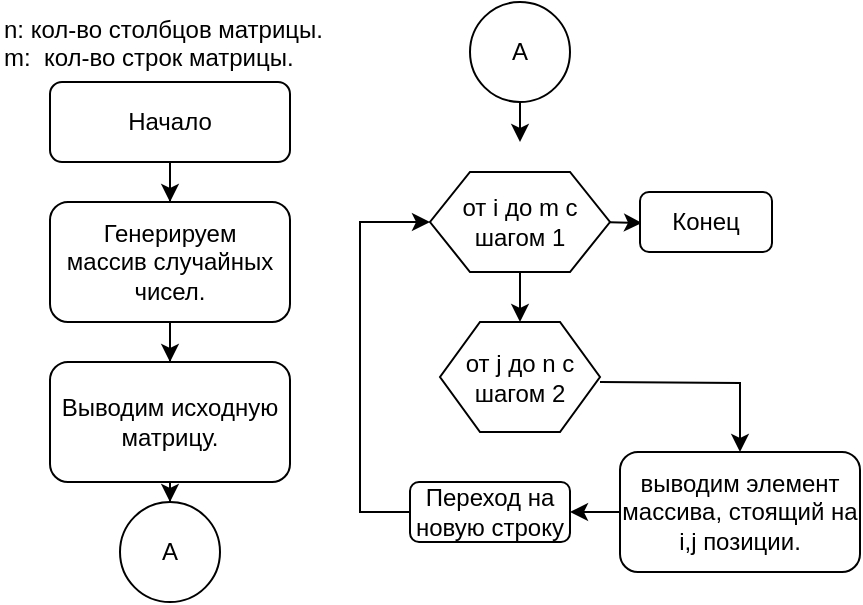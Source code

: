 <mxfile version="21.1.1" type="github">
  <diagram id="C5RBs43oDa-KdzZeNtuy" name="Page-1">
    <mxGraphModel dx="1434" dy="796" grid="1" gridSize="10" guides="1" tooltips="1" connect="1" arrows="1" fold="1" page="1" pageScale="1" pageWidth="827" pageHeight="1169" math="0" shadow="0">
      <root>
        <mxCell id="WIyWlLk6GJQsqaUBKTNV-0" />
        <mxCell id="WIyWlLk6GJQsqaUBKTNV-1" parent="WIyWlLk6GJQsqaUBKTNV-0" />
        <mxCell id="pSLwdAiSgzmM9Ny6PPHc-1" value="" style="edgeStyle=orthogonalEdgeStyle;rounded=0;orthogonalLoop=1;jettySize=auto;html=1;" parent="WIyWlLk6GJQsqaUBKTNV-1" source="WIyWlLk6GJQsqaUBKTNV-3" target="pSLwdAiSgzmM9Ny6PPHc-0" edge="1">
          <mxGeometry relative="1" as="geometry" />
        </mxCell>
        <mxCell id="WIyWlLk6GJQsqaUBKTNV-3" value="Начало" style="rounded=1;whiteSpace=wrap;html=1;fontSize=12;glass=0;strokeWidth=1;shadow=0;" parent="WIyWlLk6GJQsqaUBKTNV-1" vertex="1">
          <mxGeometry x="175" y="110" width="120" height="40" as="geometry" />
        </mxCell>
        <mxCell id="pSLwdAiSgzmM9Ny6PPHc-3" value="" style="edgeStyle=orthogonalEdgeStyle;rounded=0;orthogonalLoop=1;jettySize=auto;html=1;" parent="WIyWlLk6GJQsqaUBKTNV-1" source="pSLwdAiSgzmM9Ny6PPHc-0" target="pSLwdAiSgzmM9Ny6PPHc-2" edge="1">
          <mxGeometry relative="1" as="geometry" />
        </mxCell>
        <mxCell id="pSLwdAiSgzmM9Ny6PPHc-0" value="&lt;div&gt;Генерируем&lt;/div&gt;&lt;div&gt;массив случайных&lt;/div&gt;&lt;div&gt;чисел.&lt;br&gt;&lt;/div&gt;" style="whiteSpace=wrap;html=1;rounded=1;glass=0;strokeWidth=1;shadow=0;" parent="WIyWlLk6GJQsqaUBKTNV-1" vertex="1">
          <mxGeometry x="175" y="170" width="120" height="60" as="geometry" />
        </mxCell>
        <mxCell id="pSLwdAiSgzmM9Ny6PPHc-17" value="" style="edgeStyle=orthogonalEdgeStyle;rounded=0;orthogonalLoop=1;jettySize=auto;html=1;" parent="WIyWlLk6GJQsqaUBKTNV-1" source="pSLwdAiSgzmM9Ny6PPHc-2" target="pSLwdAiSgzmM9Ny6PPHc-16" edge="1">
          <mxGeometry relative="1" as="geometry" />
        </mxCell>
        <mxCell id="pSLwdAiSgzmM9Ny6PPHc-2" value="&lt;div&gt;Выводим исходную матрицу.&lt;/div&gt;" style="whiteSpace=wrap;html=1;rounded=1;glass=0;strokeWidth=1;shadow=0;" parent="WIyWlLk6GJQsqaUBKTNV-1" vertex="1">
          <mxGeometry x="175" y="250" width="120" height="60" as="geometry" />
        </mxCell>
        <mxCell id="pSLwdAiSgzmM9Ny6PPHc-9" value="" style="edgeStyle=orthogonalEdgeStyle;rounded=0;orthogonalLoop=1;jettySize=auto;html=1;" parent="WIyWlLk6GJQsqaUBKTNV-1" edge="1">
          <mxGeometry relative="1" as="geometry">
            <mxPoint x="410" y="220" as="targetPoint" />
            <mxPoint x="410" y="220" as="sourcePoint" />
          </mxGeometry>
        </mxCell>
        <mxCell id="pSLwdAiSgzmM9Ny6PPHc-22" value="" style="edgeStyle=orthogonalEdgeStyle;rounded=0;orthogonalLoop=1;jettySize=auto;html=1;" parent="WIyWlLk6GJQsqaUBKTNV-1" target="pSLwdAiSgzmM9Ny6PPHc-21" edge="1">
          <mxGeometry relative="1" as="geometry">
            <mxPoint x="450" y="180" as="sourcePoint" />
          </mxGeometry>
        </mxCell>
        <mxCell id="pSLwdAiSgzmM9Ny6PPHc-6" value="&lt;div&gt;n: кол-во столбцов матрицы.&lt;/div&gt;&lt;div&gt;m:&amp;nbsp; кол-во строк матрицы.&lt;br&gt;&lt;/div&gt;" style="text;whiteSpace=wrap;html=1;" parent="WIyWlLk6GJQsqaUBKTNV-1" vertex="1">
          <mxGeometry x="150" y="70" width="170" height="40" as="geometry" />
        </mxCell>
        <mxCell id="pSLwdAiSgzmM9Ny6PPHc-12" value="" style="edgeStyle=orthogonalEdgeStyle;rounded=0;orthogonalLoop=1;jettySize=auto;html=1;entryX=0.5;entryY=0;entryDx=0;entryDy=0;" parent="WIyWlLk6GJQsqaUBKTNV-1" target="pSLwdAiSgzmM9Ny6PPHc-14" edge="1">
          <mxGeometry relative="1" as="geometry">
            <mxPoint x="450" y="260" as="sourcePoint" />
          </mxGeometry>
        </mxCell>
        <mxCell id="pSLwdAiSgzmM9Ny6PPHc-25" value="" style="edgeStyle=orthogonalEdgeStyle;rounded=0;orthogonalLoop=1;jettySize=auto;html=1;" parent="WIyWlLk6GJQsqaUBKTNV-1" source="pSLwdAiSgzmM9Ny6PPHc-14" target="pSLwdAiSgzmM9Ny6PPHc-24" edge="1">
          <mxGeometry relative="1" as="geometry" />
        </mxCell>
        <mxCell id="pSLwdAiSgzmM9Ny6PPHc-14" value="выводим элемент массива, стоящий на i,j позиции." style="whiteSpace=wrap;html=1;rounded=1;glass=0;strokeWidth=1;shadow=0;" parent="WIyWlLk6GJQsqaUBKTNV-1" vertex="1">
          <mxGeometry x="460" y="295" width="120" height="60" as="geometry" />
        </mxCell>
        <mxCell id="pSLwdAiSgzmM9Ny6PPHc-15" value="" style="endArrow=classic;html=1;rounded=0;entryX=0;entryY=0.5;entryDx=0;entryDy=0;exitX=0;exitY=0.5;exitDx=0;exitDy=0;" parent="WIyWlLk6GJQsqaUBKTNV-1" source="pSLwdAiSgzmM9Ny6PPHc-24" target="buJBh94EEwEVUdkIHgaJ-0" edge="1">
          <mxGeometry width="50" height="50" relative="1" as="geometry">
            <mxPoint x="370" y="350" as="sourcePoint" />
            <mxPoint x="370" y="180" as="targetPoint" />
            <Array as="points">
              <mxPoint x="330" y="325" />
              <mxPoint x="330" y="180" />
            </Array>
          </mxGeometry>
        </mxCell>
        <mxCell id="pSLwdAiSgzmM9Ny6PPHc-16" value="A" style="ellipse;whiteSpace=wrap;html=1;rounded=1;glass=0;strokeWidth=1;shadow=0;" parent="WIyWlLk6GJQsqaUBKTNV-1" vertex="1">
          <mxGeometry x="210" y="320" width="50" height="50" as="geometry" />
        </mxCell>
        <mxCell id="pSLwdAiSgzmM9Ny6PPHc-20" value="" style="edgeStyle=orthogonalEdgeStyle;rounded=0;orthogonalLoop=1;jettySize=auto;html=1;" parent="WIyWlLk6GJQsqaUBKTNV-1" source="pSLwdAiSgzmM9Ny6PPHc-18" edge="1">
          <mxGeometry relative="1" as="geometry">
            <mxPoint x="410" y="140" as="targetPoint" />
          </mxGeometry>
        </mxCell>
        <mxCell id="pSLwdAiSgzmM9Ny6PPHc-18" value="A" style="ellipse;whiteSpace=wrap;html=1;rounded=1;glass=0;strokeWidth=1;shadow=0;" parent="WIyWlLk6GJQsqaUBKTNV-1" vertex="1">
          <mxGeometry x="385" y="70" width="50" height="50" as="geometry" />
        </mxCell>
        <mxCell id="pSLwdAiSgzmM9Ny6PPHc-21" value="&lt;div&gt;Конец&lt;/div&gt;" style="whiteSpace=wrap;html=1;rounded=1;glass=0;strokeWidth=1;shadow=0;" parent="WIyWlLk6GJQsqaUBKTNV-1" vertex="1">
          <mxGeometry x="470" y="165" width="66" height="30" as="geometry" />
        </mxCell>
        <mxCell id="pSLwdAiSgzmM9Ny6PPHc-24" value="Переход на новую строку" style="whiteSpace=wrap;html=1;rounded=1;glass=0;strokeWidth=1;shadow=0;" parent="WIyWlLk6GJQsqaUBKTNV-1" vertex="1">
          <mxGeometry x="355" y="310" width="80" height="30" as="geometry" />
        </mxCell>
        <mxCell id="buJBh94EEwEVUdkIHgaJ-2" value="" style="edgeStyle=orthogonalEdgeStyle;rounded=0;orthogonalLoop=1;jettySize=auto;html=1;" edge="1" parent="WIyWlLk6GJQsqaUBKTNV-1" source="buJBh94EEwEVUdkIHgaJ-0" target="buJBh94EEwEVUdkIHgaJ-1">
          <mxGeometry relative="1" as="geometry" />
        </mxCell>
        <mxCell id="buJBh94EEwEVUdkIHgaJ-0" value="от i до m с шагом 1" style="shape=hexagon;perimeter=hexagonPerimeter2;whiteSpace=wrap;html=1;fixedSize=1;" vertex="1" parent="WIyWlLk6GJQsqaUBKTNV-1">
          <mxGeometry x="365" y="155" width="90" height="50" as="geometry" />
        </mxCell>
        <mxCell id="buJBh94EEwEVUdkIHgaJ-1" value="от j до n с шагом 2" style="shape=hexagon;perimeter=hexagonPerimeter2;whiteSpace=wrap;html=1;fixedSize=1;" vertex="1" parent="WIyWlLk6GJQsqaUBKTNV-1">
          <mxGeometry x="370" y="230" width="80" height="55" as="geometry" />
        </mxCell>
      </root>
    </mxGraphModel>
  </diagram>
</mxfile>

